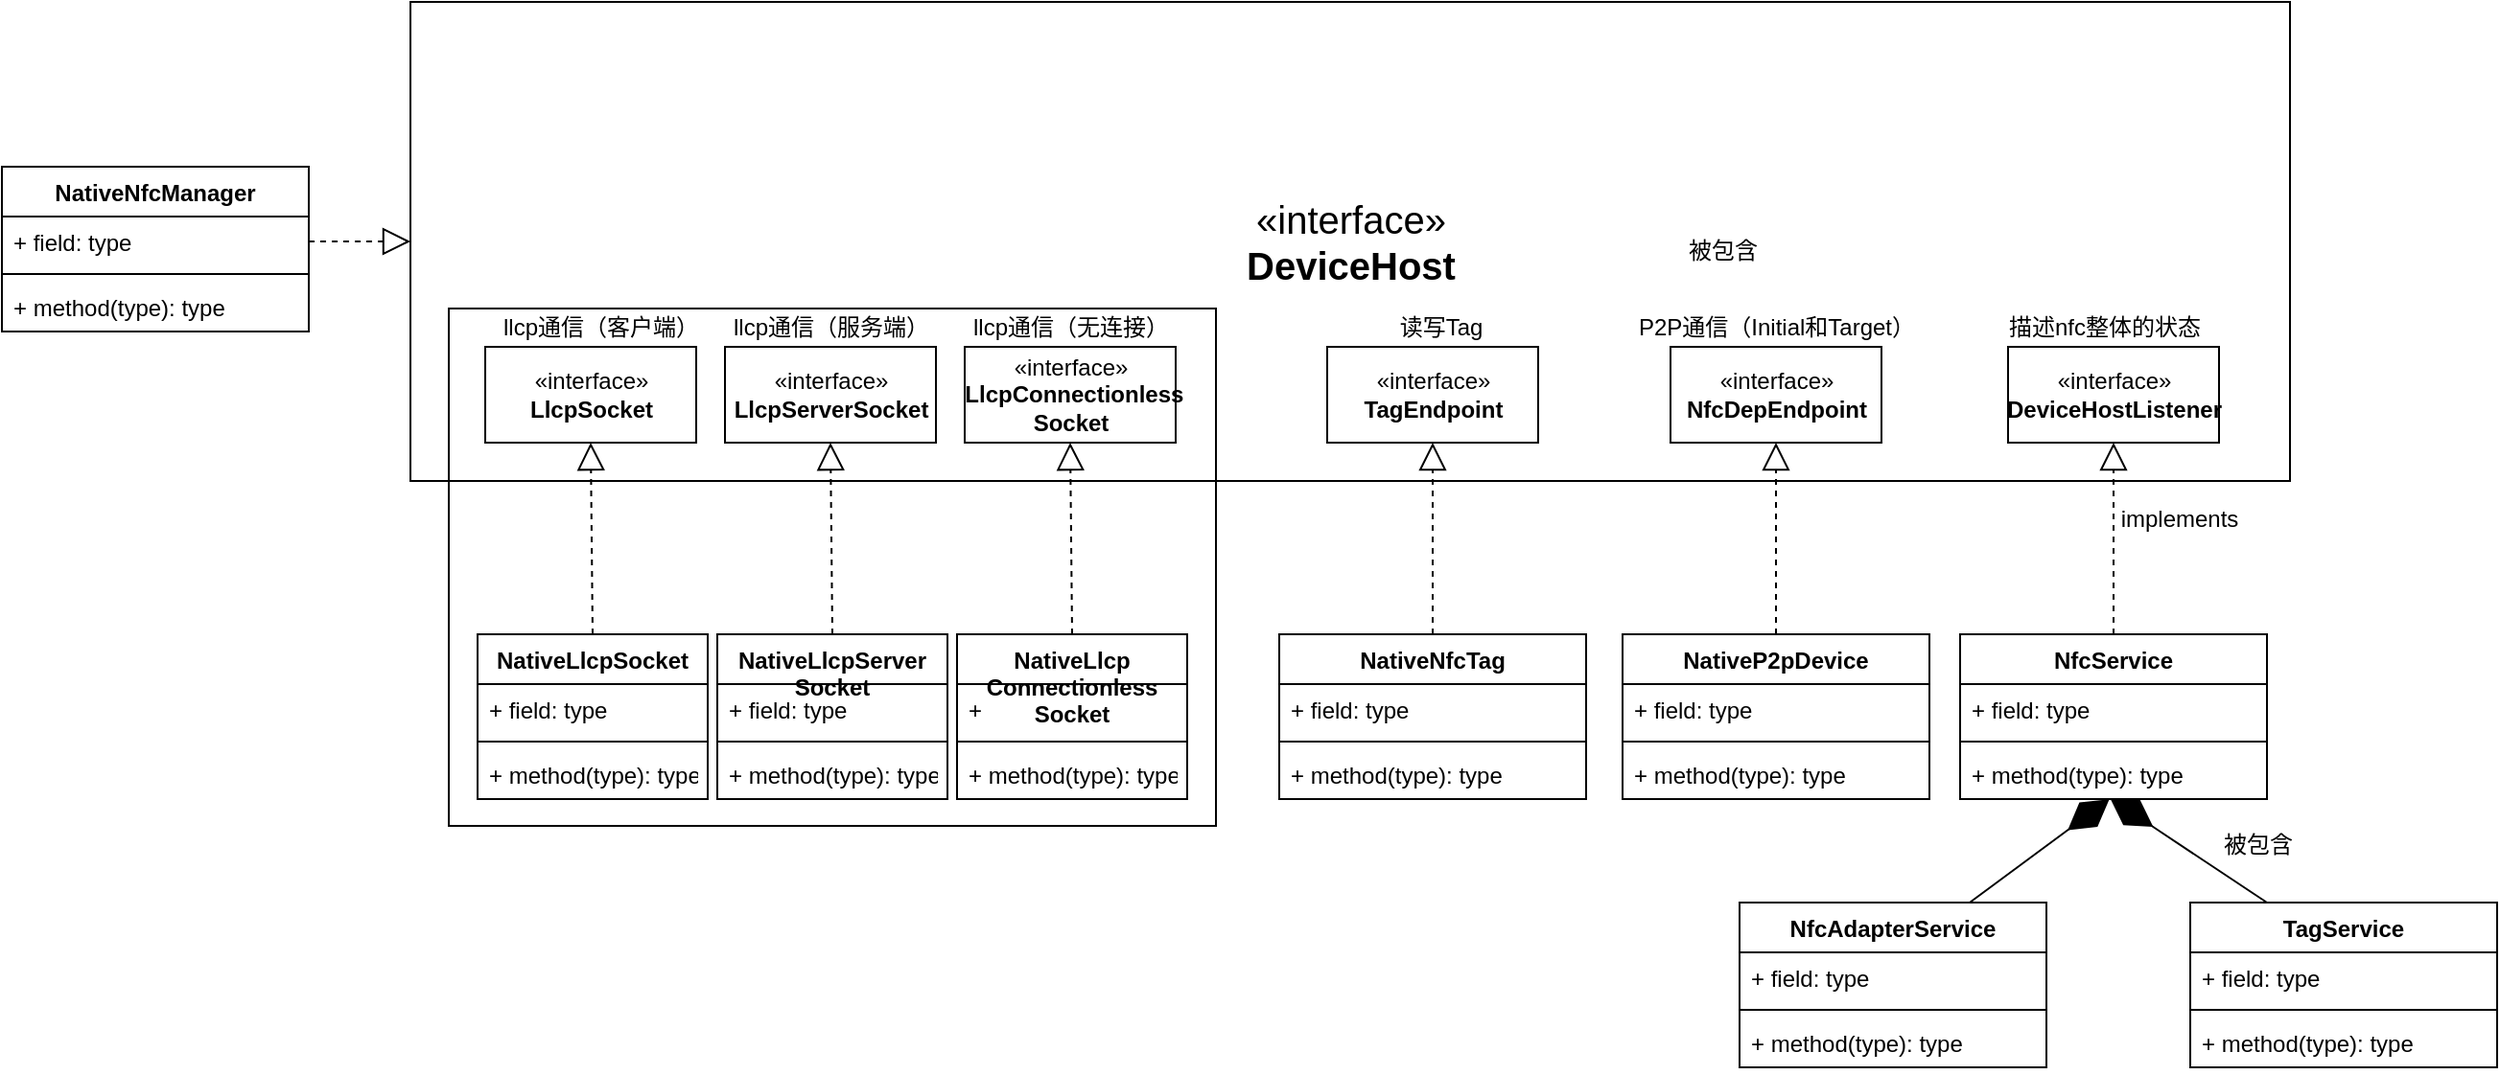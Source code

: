 <mxfile version="16.6.4" type="github">
  <diagram id="C5RBs43oDa-KdzZeNtuy" name="Page-1">
    <mxGraphModel dx="2310" dy="741" grid="1" gridSize="10" guides="1" tooltips="1" connect="1" arrows="1" fold="1" page="1" pageScale="1" pageWidth="827" pageHeight="1169" math="0" shadow="0">
      <root>
        <mxCell id="WIyWlLk6GJQsqaUBKTNV-0" />
        <mxCell id="WIyWlLk6GJQsqaUBKTNV-1" parent="WIyWlLk6GJQsqaUBKTNV-0" />
        <mxCell id="hsuY-6eP_JaVXZlSWs8Y-58" value="" style="rounded=0;whiteSpace=wrap;html=1;" parent="WIyWlLk6GJQsqaUBKTNV-1" vertex="1">
          <mxGeometry x="-260" y="200" width="400" height="270" as="geometry" />
        </mxCell>
        <mxCell id="fKuXVuJbzBg1nl2zYU1o-0" value="NfcService" style="swimlane;fontStyle=1;align=center;verticalAlign=top;childLayout=stackLayout;horizontal=1;startSize=26;horizontalStack=0;resizeParent=1;resizeParentMax=0;resizeLast=0;collapsible=1;marginBottom=0;" parent="WIyWlLk6GJQsqaUBKTNV-1" vertex="1">
          <mxGeometry x="528" y="370" width="160" height="86" as="geometry" />
        </mxCell>
        <mxCell id="fKuXVuJbzBg1nl2zYU1o-1" value="+ field: type" style="text;strokeColor=none;fillColor=none;align=left;verticalAlign=top;spacingLeft=4;spacingRight=4;overflow=hidden;rotatable=0;points=[[0,0.5],[1,0.5]];portConstraint=eastwest;" parent="fKuXVuJbzBg1nl2zYU1o-0" vertex="1">
          <mxGeometry y="26" width="160" height="26" as="geometry" />
        </mxCell>
        <mxCell id="fKuXVuJbzBg1nl2zYU1o-2" value="" style="line;strokeWidth=1;fillColor=none;align=left;verticalAlign=middle;spacingTop=-1;spacingLeft=3;spacingRight=3;rotatable=0;labelPosition=right;points=[];portConstraint=eastwest;" parent="fKuXVuJbzBg1nl2zYU1o-0" vertex="1">
          <mxGeometry y="52" width="160" height="8" as="geometry" />
        </mxCell>
        <mxCell id="fKuXVuJbzBg1nl2zYU1o-3" value="+ method(type): type" style="text;strokeColor=none;fillColor=none;align=left;verticalAlign=top;spacingLeft=4;spacingRight=4;overflow=hidden;rotatable=0;points=[[0,0.5],[1,0.5]];portConstraint=eastwest;" parent="fKuXVuJbzBg1nl2zYU1o-0" vertex="1">
          <mxGeometry y="60" width="160" height="26" as="geometry" />
        </mxCell>
        <mxCell id="fKuXVuJbzBg1nl2zYU1o-4" value="«interface»&lt;br&gt;&lt;b&gt;DeviceHostListener&lt;br&gt;&lt;/b&gt;" style="html=1;" parent="WIyWlLk6GJQsqaUBKTNV-1" vertex="1">
          <mxGeometry x="553" y="220" width="110" height="50" as="geometry" />
        </mxCell>
        <mxCell id="fKuXVuJbzBg1nl2zYU1o-5" value="" style="endArrow=block;dashed=1;endFill=0;endSize=12;html=1;rounded=0;entryX=0.5;entryY=1;entryDx=0;entryDy=0;exitX=0.5;exitY=0;exitDx=0;exitDy=0;" parent="WIyWlLk6GJQsqaUBKTNV-1" source="fKuXVuJbzBg1nl2zYU1o-0" target="fKuXVuJbzBg1nl2zYU1o-4" edge="1">
          <mxGeometry width="160" relative="1" as="geometry">
            <mxPoint x="538" y="270" as="sourcePoint" />
            <mxPoint x="698" y="270" as="targetPoint" />
          </mxGeometry>
        </mxCell>
        <mxCell id="fKuXVuJbzBg1nl2zYU1o-6" value="implements" style="text;html=1;resizable=0;autosize=1;align=center;verticalAlign=middle;points=[];fillColor=none;strokeColor=none;rounded=0;" parent="WIyWlLk6GJQsqaUBKTNV-1" vertex="1">
          <mxGeometry x="602" y="300" width="80" height="20" as="geometry" />
        </mxCell>
        <mxCell id="fKuXVuJbzBg1nl2zYU1o-7" value="&lt;font style=&quot;font-size: 20px&quot;&gt;«interface»&lt;br&gt;&lt;b&gt;DeviceHost&lt;/b&gt;&lt;/font&gt;" style="html=1;fillColor=none;" parent="WIyWlLk6GJQsqaUBKTNV-1" vertex="1">
          <mxGeometry x="-280" y="40" width="980" height="250" as="geometry" />
        </mxCell>
        <mxCell id="fKuXVuJbzBg1nl2zYU1o-9" value="被包含" style="text;html=1;resizable=0;autosize=1;align=center;verticalAlign=middle;points=[];fillColor=none;strokeColor=none;rounded=0;" parent="WIyWlLk6GJQsqaUBKTNV-1" vertex="1">
          <mxGeometry x="379" y="160" width="50" height="20" as="geometry" />
        </mxCell>
        <mxCell id="fKuXVuJbzBg1nl2zYU1o-10" value="NativeNfcManager" style="swimlane;fontStyle=1;align=center;verticalAlign=top;childLayout=stackLayout;horizontal=1;startSize=26;horizontalStack=0;resizeParent=1;resizeParentMax=0;resizeLast=0;collapsible=1;marginBottom=0;" parent="WIyWlLk6GJQsqaUBKTNV-1" vertex="1">
          <mxGeometry x="-493" y="126" width="160" height="86" as="geometry" />
        </mxCell>
        <mxCell id="fKuXVuJbzBg1nl2zYU1o-11" value="+ field: type" style="text;strokeColor=none;fillColor=none;align=left;verticalAlign=top;spacingLeft=4;spacingRight=4;overflow=hidden;rotatable=0;points=[[0,0.5],[1,0.5]];portConstraint=eastwest;" parent="fKuXVuJbzBg1nl2zYU1o-10" vertex="1">
          <mxGeometry y="26" width="160" height="26" as="geometry" />
        </mxCell>
        <mxCell id="fKuXVuJbzBg1nl2zYU1o-12" value="" style="line;strokeWidth=1;fillColor=none;align=left;verticalAlign=middle;spacingTop=-1;spacingLeft=3;spacingRight=3;rotatable=0;labelPosition=right;points=[];portConstraint=eastwest;" parent="fKuXVuJbzBg1nl2zYU1o-10" vertex="1">
          <mxGeometry y="52" width="160" height="8" as="geometry" />
        </mxCell>
        <mxCell id="fKuXVuJbzBg1nl2zYU1o-13" value="+ method(type): type" style="text;strokeColor=none;fillColor=none;align=left;verticalAlign=top;spacingLeft=4;spacingRight=4;overflow=hidden;rotatable=0;points=[[0,0.5],[1,0.5]];portConstraint=eastwest;" parent="fKuXVuJbzBg1nl2zYU1o-10" vertex="1">
          <mxGeometry y="60" width="160" height="26" as="geometry" />
        </mxCell>
        <mxCell id="fKuXVuJbzBg1nl2zYU1o-15" value="" style="endArrow=block;dashed=1;endFill=0;endSize=12;html=1;rounded=0;entryX=0;entryY=0.5;entryDx=0;entryDy=0;exitX=1;exitY=0.5;exitDx=0;exitDy=0;" parent="WIyWlLk6GJQsqaUBKTNV-1" target="fKuXVuJbzBg1nl2zYU1o-7" edge="1" source="fKuXVuJbzBg1nl2zYU1o-11">
          <mxGeometry width="160" relative="1" as="geometry">
            <mxPoint x="140" y="105" as="sourcePoint" />
            <mxPoint x="180" y="310" as="targetPoint" />
          </mxGeometry>
        </mxCell>
        <mxCell id="hsuY-6eP_JaVXZlSWs8Y-1" value="TagService" style="swimlane;fontStyle=1;align=center;verticalAlign=top;childLayout=stackLayout;horizontal=1;startSize=26;horizontalStack=0;resizeParent=1;resizeParentMax=0;resizeLast=0;collapsible=1;marginBottom=0;" parent="WIyWlLk6GJQsqaUBKTNV-1" vertex="1">
          <mxGeometry x="648" y="510" width="160" height="86" as="geometry" />
        </mxCell>
        <mxCell id="hsuY-6eP_JaVXZlSWs8Y-2" value="+ field: type" style="text;strokeColor=none;fillColor=none;align=left;verticalAlign=top;spacingLeft=4;spacingRight=4;overflow=hidden;rotatable=0;points=[[0,0.5],[1,0.5]];portConstraint=eastwest;" parent="hsuY-6eP_JaVXZlSWs8Y-1" vertex="1">
          <mxGeometry y="26" width="160" height="26" as="geometry" />
        </mxCell>
        <mxCell id="hsuY-6eP_JaVXZlSWs8Y-3" value="" style="line;strokeWidth=1;fillColor=none;align=left;verticalAlign=middle;spacingTop=-1;spacingLeft=3;spacingRight=3;rotatable=0;labelPosition=right;points=[];portConstraint=eastwest;" parent="hsuY-6eP_JaVXZlSWs8Y-1" vertex="1">
          <mxGeometry y="52" width="160" height="8" as="geometry" />
        </mxCell>
        <mxCell id="hsuY-6eP_JaVXZlSWs8Y-4" value="+ method(type): type" style="text;strokeColor=none;fillColor=none;align=left;verticalAlign=top;spacingLeft=4;spacingRight=4;overflow=hidden;rotatable=0;points=[[0,0.5],[1,0.5]];portConstraint=eastwest;" parent="hsuY-6eP_JaVXZlSWs8Y-1" vertex="1">
          <mxGeometry y="60" width="160" height="26" as="geometry" />
        </mxCell>
        <mxCell id="hsuY-6eP_JaVXZlSWs8Y-5" value="" style="endArrow=diamondThin;endFill=1;endSize=24;html=1;rounded=0;exitX=0.25;exitY=0;exitDx=0;exitDy=0;entryX=0.489;entryY=0.985;entryDx=0;entryDy=0;entryPerimeter=0;" parent="WIyWlLk6GJQsqaUBKTNV-1" source="hsuY-6eP_JaVXZlSWs8Y-1" target="fKuXVuJbzBg1nl2zYU1o-3" edge="1">
          <mxGeometry width="160" relative="1" as="geometry">
            <mxPoint x="538" y="510" as="sourcePoint" />
            <mxPoint x="698" y="510" as="targetPoint" />
          </mxGeometry>
        </mxCell>
        <mxCell id="hsuY-6eP_JaVXZlSWs8Y-6" value="被包含" style="text;html=1;resizable=0;autosize=1;align=center;verticalAlign=middle;points=[];fillColor=none;strokeColor=none;rounded=0;" parent="WIyWlLk6GJQsqaUBKTNV-1" vertex="1">
          <mxGeometry x="658" y="470" width="50" height="20" as="geometry" />
        </mxCell>
        <mxCell id="hsuY-6eP_JaVXZlSWs8Y-7" value="NfcAdapterService" style="swimlane;fontStyle=1;align=center;verticalAlign=top;childLayout=stackLayout;horizontal=1;startSize=26;horizontalStack=0;resizeParent=1;resizeParentMax=0;resizeLast=0;collapsible=1;marginBottom=0;" parent="WIyWlLk6GJQsqaUBKTNV-1" vertex="1">
          <mxGeometry x="413" y="510" width="160" height="86" as="geometry" />
        </mxCell>
        <mxCell id="hsuY-6eP_JaVXZlSWs8Y-8" value="+ field: type" style="text;strokeColor=none;fillColor=none;align=left;verticalAlign=top;spacingLeft=4;spacingRight=4;overflow=hidden;rotatable=0;points=[[0,0.5],[1,0.5]];portConstraint=eastwest;" parent="hsuY-6eP_JaVXZlSWs8Y-7" vertex="1">
          <mxGeometry y="26" width="160" height="26" as="geometry" />
        </mxCell>
        <mxCell id="hsuY-6eP_JaVXZlSWs8Y-9" value="" style="line;strokeWidth=1;fillColor=none;align=left;verticalAlign=middle;spacingTop=-1;spacingLeft=3;spacingRight=3;rotatable=0;labelPosition=right;points=[];portConstraint=eastwest;" parent="hsuY-6eP_JaVXZlSWs8Y-7" vertex="1">
          <mxGeometry y="52" width="160" height="8" as="geometry" />
        </mxCell>
        <mxCell id="hsuY-6eP_JaVXZlSWs8Y-10" value="+ method(type): type" style="text;strokeColor=none;fillColor=none;align=left;verticalAlign=top;spacingLeft=4;spacingRight=4;overflow=hidden;rotatable=0;points=[[0,0.5],[1,0.5]];portConstraint=eastwest;" parent="hsuY-6eP_JaVXZlSWs8Y-7" vertex="1">
          <mxGeometry y="60" width="160" height="26" as="geometry" />
        </mxCell>
        <mxCell id="hsuY-6eP_JaVXZlSWs8Y-11" value="" style="endArrow=diamondThin;endFill=1;endSize=24;html=1;rounded=0;exitX=0.75;exitY=0;exitDx=0;exitDy=0;entryX=0.486;entryY=1.006;entryDx=0;entryDy=0;entryPerimeter=0;" parent="WIyWlLk6GJQsqaUBKTNV-1" source="hsuY-6eP_JaVXZlSWs8Y-7" target="fKuXVuJbzBg1nl2zYU1o-3" edge="1">
          <mxGeometry width="160" relative="1" as="geometry">
            <mxPoint x="328" y="460" as="sourcePoint" />
            <mxPoint x="608" y="450" as="targetPoint" />
          </mxGeometry>
        </mxCell>
        <mxCell id="hsuY-6eP_JaVXZlSWs8Y-12" value="«interface»&lt;br&gt;&lt;b&gt;TagEndpoint&lt;/b&gt;" style="html=1;" parent="WIyWlLk6GJQsqaUBKTNV-1" vertex="1">
          <mxGeometry x="198" y="220" width="110" height="50" as="geometry" />
        </mxCell>
        <mxCell id="hsuY-6eP_JaVXZlSWs8Y-14" value="«interface»&lt;br&gt;&lt;b&gt;NfcDepEndpoint&lt;/b&gt;" style="html=1;" parent="WIyWlLk6GJQsqaUBKTNV-1" vertex="1">
          <mxGeometry x="377" y="220" width="110" height="50" as="geometry" />
        </mxCell>
        <mxCell id="hsuY-6eP_JaVXZlSWs8Y-16" value="«interface»&lt;br&gt;&lt;b&gt;&amp;nbsp;LlcpConnectionless&lt;br&gt;Socket&lt;/b&gt;" style="html=1;" parent="WIyWlLk6GJQsqaUBKTNV-1" vertex="1">
          <mxGeometry x="9" y="220" width="110" height="50" as="geometry" />
        </mxCell>
        <mxCell id="hsuY-6eP_JaVXZlSWs8Y-18" value="读写Tag" style="text;html=1;resizable=0;autosize=1;align=center;verticalAlign=middle;points=[];fillColor=none;strokeColor=none;rounded=0;" parent="WIyWlLk6GJQsqaUBKTNV-1" vertex="1">
          <mxGeometry x="227" y="200" width="60" height="20" as="geometry" />
        </mxCell>
        <mxCell id="hsuY-6eP_JaVXZlSWs8Y-19" value="llcp通信（无连接）" style="text;html=1;resizable=0;autosize=1;align=center;verticalAlign=middle;points=[];fillColor=none;strokeColor=none;rounded=0;" parent="WIyWlLk6GJQsqaUBKTNV-1" vertex="1">
          <mxGeometry x="4" y="200" width="120" height="20" as="geometry" />
        </mxCell>
        <mxCell id="hsuY-6eP_JaVXZlSWs8Y-20" value="P2P通信（Initial和Target）" style="text;html=1;resizable=0;autosize=1;align=center;verticalAlign=middle;points=[];fillColor=none;strokeColor=none;rounded=0;" parent="WIyWlLk6GJQsqaUBKTNV-1" vertex="1">
          <mxGeometry x="352" y="200" width="160" height="20" as="geometry" />
        </mxCell>
        <mxCell id="hsuY-6eP_JaVXZlSWs8Y-21" value="描述nfc整体的状态" style="text;html=1;resizable=0;autosize=1;align=center;verticalAlign=middle;points=[];fillColor=none;strokeColor=none;rounded=0;" parent="WIyWlLk6GJQsqaUBKTNV-1" vertex="1">
          <mxGeometry x="543" y="200" width="120" height="20" as="geometry" />
        </mxCell>
        <mxCell id="hsuY-6eP_JaVXZlSWs8Y-22" value="NativeNfcTag" style="swimlane;fontStyle=1;align=center;verticalAlign=top;childLayout=stackLayout;horizontal=1;startSize=26;horizontalStack=0;resizeParent=1;resizeParentMax=0;resizeLast=0;collapsible=1;marginBottom=0;" parent="WIyWlLk6GJQsqaUBKTNV-1" vertex="1">
          <mxGeometry x="173" y="370" width="160" height="86" as="geometry" />
        </mxCell>
        <mxCell id="hsuY-6eP_JaVXZlSWs8Y-23" value="+ field: type" style="text;strokeColor=none;fillColor=none;align=left;verticalAlign=top;spacingLeft=4;spacingRight=4;overflow=hidden;rotatable=0;points=[[0,0.5],[1,0.5]];portConstraint=eastwest;" parent="hsuY-6eP_JaVXZlSWs8Y-22" vertex="1">
          <mxGeometry y="26" width="160" height="26" as="geometry" />
        </mxCell>
        <mxCell id="hsuY-6eP_JaVXZlSWs8Y-24" value="" style="line;strokeWidth=1;fillColor=none;align=left;verticalAlign=middle;spacingTop=-1;spacingLeft=3;spacingRight=3;rotatable=0;labelPosition=right;points=[];portConstraint=eastwest;" parent="hsuY-6eP_JaVXZlSWs8Y-22" vertex="1">
          <mxGeometry y="52" width="160" height="8" as="geometry" />
        </mxCell>
        <mxCell id="hsuY-6eP_JaVXZlSWs8Y-25" value="+ method(type): type" style="text;strokeColor=none;fillColor=none;align=left;verticalAlign=top;spacingLeft=4;spacingRight=4;overflow=hidden;rotatable=0;points=[[0,0.5],[1,0.5]];portConstraint=eastwest;" parent="hsuY-6eP_JaVXZlSWs8Y-22" vertex="1">
          <mxGeometry y="60" width="160" height="26" as="geometry" />
        </mxCell>
        <mxCell id="hsuY-6eP_JaVXZlSWs8Y-26" value="" style="endArrow=block;dashed=1;endFill=0;endSize=12;html=1;rounded=0;entryX=0.5;entryY=1;entryDx=0;entryDy=0;exitX=0.5;exitY=0;exitDx=0;exitDy=0;" parent="WIyWlLk6GJQsqaUBKTNV-1" source="hsuY-6eP_JaVXZlSWs8Y-22" target="hsuY-6eP_JaVXZlSWs8Y-12" edge="1">
          <mxGeometry width="160" relative="1" as="geometry">
            <mxPoint x="217" y="320" as="sourcePoint" />
            <mxPoint x="377" y="320" as="targetPoint" />
          </mxGeometry>
        </mxCell>
        <mxCell id="hsuY-6eP_JaVXZlSWs8Y-27" value="NativeP2pDevice" style="swimlane;fontStyle=1;align=center;verticalAlign=top;childLayout=stackLayout;horizontal=1;startSize=26;horizontalStack=0;resizeParent=1;resizeParentMax=0;resizeLast=0;collapsible=1;marginBottom=0;" parent="WIyWlLk6GJQsqaUBKTNV-1" vertex="1">
          <mxGeometry x="352" y="370" width="160" height="86" as="geometry" />
        </mxCell>
        <mxCell id="hsuY-6eP_JaVXZlSWs8Y-28" value="+ field: type" style="text;strokeColor=none;fillColor=none;align=left;verticalAlign=top;spacingLeft=4;spacingRight=4;overflow=hidden;rotatable=0;points=[[0,0.5],[1,0.5]];portConstraint=eastwest;" parent="hsuY-6eP_JaVXZlSWs8Y-27" vertex="1">
          <mxGeometry y="26" width="160" height="26" as="geometry" />
        </mxCell>
        <mxCell id="hsuY-6eP_JaVXZlSWs8Y-29" value="" style="line;strokeWidth=1;fillColor=none;align=left;verticalAlign=middle;spacingTop=-1;spacingLeft=3;spacingRight=3;rotatable=0;labelPosition=right;points=[];portConstraint=eastwest;" parent="hsuY-6eP_JaVXZlSWs8Y-27" vertex="1">
          <mxGeometry y="52" width="160" height="8" as="geometry" />
        </mxCell>
        <mxCell id="hsuY-6eP_JaVXZlSWs8Y-30" value="+ method(type): type" style="text;strokeColor=none;fillColor=none;align=left;verticalAlign=top;spacingLeft=4;spacingRight=4;overflow=hidden;rotatable=0;points=[[0,0.5],[1,0.5]];portConstraint=eastwest;" parent="hsuY-6eP_JaVXZlSWs8Y-27" vertex="1">
          <mxGeometry y="60" width="160" height="26" as="geometry" />
        </mxCell>
        <mxCell id="hsuY-6eP_JaVXZlSWs8Y-32" value="" style="endArrow=block;dashed=1;endFill=0;endSize=12;html=1;rounded=0;entryX=0.5;entryY=1;entryDx=0;entryDy=0;exitX=0.5;exitY=0;exitDx=0;exitDy=0;" parent="WIyWlLk6GJQsqaUBKTNV-1" source="hsuY-6eP_JaVXZlSWs8Y-27" target="hsuY-6eP_JaVXZlSWs8Y-14" edge="1">
          <mxGeometry width="160" relative="1" as="geometry">
            <mxPoint x="437" y="360" as="sourcePoint" />
            <mxPoint x="557" y="310" as="targetPoint" />
          </mxGeometry>
        </mxCell>
        <mxCell id="hsuY-6eP_JaVXZlSWs8Y-34" value="«interface»&lt;br&gt;&lt;b&gt;LlcpServerSocket&lt;/b&gt;" style="html=1;" parent="WIyWlLk6GJQsqaUBKTNV-1" vertex="1">
          <mxGeometry x="-116" y="220" width="110" height="50" as="geometry" />
        </mxCell>
        <mxCell id="hsuY-6eP_JaVXZlSWs8Y-35" value="«interface»&lt;br&gt;&lt;b&gt;LlcpSocket&lt;/b&gt;" style="html=1;" parent="WIyWlLk6GJQsqaUBKTNV-1" vertex="1">
          <mxGeometry x="-241" y="220" width="110" height="50" as="geometry" />
        </mxCell>
        <mxCell id="hsuY-6eP_JaVXZlSWs8Y-40" value="llcp通信（客户端）" style="text;html=1;resizable=0;autosize=1;align=center;verticalAlign=middle;points=[];fillColor=none;strokeColor=none;rounded=0;" parent="WIyWlLk6GJQsqaUBKTNV-1" vertex="1">
          <mxGeometry x="-241" y="200" width="120" height="20" as="geometry" />
        </mxCell>
        <mxCell id="hsuY-6eP_JaVXZlSWs8Y-42" value="llcp通信（服务端）" style="text;html=1;resizable=0;autosize=1;align=center;verticalAlign=middle;points=[];fillColor=none;strokeColor=none;rounded=0;" parent="WIyWlLk6GJQsqaUBKTNV-1" vertex="1">
          <mxGeometry x="-121" y="200" width="120" height="20" as="geometry" />
        </mxCell>
        <mxCell id="hsuY-6eP_JaVXZlSWs8Y-43" value="NativeLlcp&#xa;Connectionless&#xa;Socket" style="swimlane;fontStyle=1;align=center;verticalAlign=top;childLayout=stackLayout;horizontal=1;startSize=26;horizontalStack=0;resizeParent=1;resizeParentMax=0;resizeLast=0;collapsible=1;marginBottom=0;" parent="WIyWlLk6GJQsqaUBKTNV-1" vertex="1">
          <mxGeometry x="5" y="370" width="120" height="86" as="geometry" />
        </mxCell>
        <mxCell id="hsuY-6eP_JaVXZlSWs8Y-44" value="+ " style="text;strokeColor=none;fillColor=none;align=left;verticalAlign=top;spacingLeft=4;spacingRight=4;overflow=hidden;rotatable=0;points=[[0,0.5],[1,0.5]];portConstraint=eastwest;" parent="hsuY-6eP_JaVXZlSWs8Y-43" vertex="1">
          <mxGeometry y="26" width="120" height="26" as="geometry" />
        </mxCell>
        <mxCell id="hsuY-6eP_JaVXZlSWs8Y-45" value="" style="line;strokeWidth=1;fillColor=none;align=left;verticalAlign=middle;spacingTop=-1;spacingLeft=3;spacingRight=3;rotatable=0;labelPosition=right;points=[];portConstraint=eastwest;" parent="hsuY-6eP_JaVXZlSWs8Y-43" vertex="1">
          <mxGeometry y="52" width="120" height="8" as="geometry" />
        </mxCell>
        <mxCell id="hsuY-6eP_JaVXZlSWs8Y-46" value="+ method(type): type" style="text;strokeColor=none;fillColor=none;align=left;verticalAlign=top;spacingLeft=4;spacingRight=4;overflow=hidden;rotatable=0;points=[[0,0.5],[1,0.5]];portConstraint=eastwest;" parent="hsuY-6eP_JaVXZlSWs8Y-43" vertex="1">
          <mxGeometry y="60" width="120" height="26" as="geometry" />
        </mxCell>
        <mxCell id="hsuY-6eP_JaVXZlSWs8Y-47" value="NativeLlcpServer&#xa;Socket" style="swimlane;fontStyle=1;align=center;verticalAlign=top;childLayout=stackLayout;horizontal=1;startSize=26;horizontalStack=0;resizeParent=1;resizeParentMax=0;resizeLast=0;collapsible=1;marginBottom=0;" parent="WIyWlLk6GJQsqaUBKTNV-1" vertex="1">
          <mxGeometry x="-120" y="370" width="120" height="86" as="geometry" />
        </mxCell>
        <mxCell id="hsuY-6eP_JaVXZlSWs8Y-48" value="+ field: type" style="text;strokeColor=none;fillColor=none;align=left;verticalAlign=top;spacingLeft=4;spacingRight=4;overflow=hidden;rotatable=0;points=[[0,0.5],[1,0.5]];portConstraint=eastwest;" parent="hsuY-6eP_JaVXZlSWs8Y-47" vertex="1">
          <mxGeometry y="26" width="120" height="26" as="geometry" />
        </mxCell>
        <mxCell id="hsuY-6eP_JaVXZlSWs8Y-49" value="" style="line;strokeWidth=1;fillColor=none;align=left;verticalAlign=middle;spacingTop=-1;spacingLeft=3;spacingRight=3;rotatable=0;labelPosition=right;points=[];portConstraint=eastwest;" parent="hsuY-6eP_JaVXZlSWs8Y-47" vertex="1">
          <mxGeometry y="52" width="120" height="8" as="geometry" />
        </mxCell>
        <mxCell id="hsuY-6eP_JaVXZlSWs8Y-50" value="+ method(type): type" style="text;strokeColor=none;fillColor=none;align=left;verticalAlign=top;spacingLeft=4;spacingRight=4;overflow=hidden;rotatable=0;points=[[0,0.5],[1,0.5]];portConstraint=eastwest;" parent="hsuY-6eP_JaVXZlSWs8Y-47" vertex="1">
          <mxGeometry y="60" width="120" height="26" as="geometry" />
        </mxCell>
        <mxCell id="hsuY-6eP_JaVXZlSWs8Y-51" value="NativeLlcpSocket" style="swimlane;fontStyle=1;align=center;verticalAlign=top;childLayout=stackLayout;horizontal=1;startSize=26;horizontalStack=0;resizeParent=1;resizeParentMax=0;resizeLast=0;collapsible=1;marginBottom=0;" parent="WIyWlLk6GJQsqaUBKTNV-1" vertex="1">
          <mxGeometry x="-245" y="370" width="120" height="86" as="geometry" />
        </mxCell>
        <mxCell id="hsuY-6eP_JaVXZlSWs8Y-52" value="+ field: type" style="text;strokeColor=none;fillColor=none;align=left;verticalAlign=top;spacingLeft=4;spacingRight=4;overflow=hidden;rotatable=0;points=[[0,0.5],[1,0.5]];portConstraint=eastwest;" parent="hsuY-6eP_JaVXZlSWs8Y-51" vertex="1">
          <mxGeometry y="26" width="120" height="26" as="geometry" />
        </mxCell>
        <mxCell id="hsuY-6eP_JaVXZlSWs8Y-53" value="" style="line;strokeWidth=1;fillColor=none;align=left;verticalAlign=middle;spacingTop=-1;spacingLeft=3;spacingRight=3;rotatable=0;labelPosition=right;points=[];portConstraint=eastwest;" parent="hsuY-6eP_JaVXZlSWs8Y-51" vertex="1">
          <mxGeometry y="52" width="120" height="8" as="geometry" />
        </mxCell>
        <mxCell id="hsuY-6eP_JaVXZlSWs8Y-54" value="+ method(type): type" style="text;strokeColor=none;fillColor=none;align=left;verticalAlign=top;spacingLeft=4;spacingRight=4;overflow=hidden;rotatable=0;points=[[0,0.5],[1,0.5]];portConstraint=eastwest;" parent="hsuY-6eP_JaVXZlSWs8Y-51" vertex="1">
          <mxGeometry y="60" width="120" height="26" as="geometry" />
        </mxCell>
        <mxCell id="hsuY-6eP_JaVXZlSWs8Y-55" value="" style="endArrow=block;dashed=1;endFill=0;endSize=12;html=1;rounded=0;entryX=0.5;entryY=1;entryDx=0;entryDy=0;exitX=0.5;exitY=0;exitDx=0;exitDy=0;" parent="WIyWlLk6GJQsqaUBKTNV-1" source="hsuY-6eP_JaVXZlSWs8Y-43" target="hsuY-6eP_JaVXZlSWs8Y-16" edge="1">
          <mxGeometry width="160" relative="1" as="geometry">
            <mxPoint x="40" y="320" as="sourcePoint" />
            <mxPoint x="200" y="320" as="targetPoint" />
          </mxGeometry>
        </mxCell>
        <mxCell id="hsuY-6eP_JaVXZlSWs8Y-56" value="" style="endArrow=block;dashed=1;endFill=0;endSize=12;html=1;rounded=0;entryX=0.5;entryY=1;entryDx=0;entryDy=0;exitX=0.5;exitY=0;exitDx=0;exitDy=0;" parent="WIyWlLk6GJQsqaUBKTNV-1" source="hsuY-6eP_JaVXZlSWs8Y-47" target="hsuY-6eP_JaVXZlSWs8Y-34" edge="1">
          <mxGeometry width="160" relative="1" as="geometry">
            <mxPoint x="-90" y="310" as="sourcePoint" />
            <mxPoint x="70" y="310" as="targetPoint" />
          </mxGeometry>
        </mxCell>
        <mxCell id="hsuY-6eP_JaVXZlSWs8Y-57" value="" style="endArrow=block;dashed=1;endFill=0;endSize=12;html=1;rounded=0;entryX=0.5;entryY=1;entryDx=0;entryDy=0;exitX=0.5;exitY=0;exitDx=0;exitDy=0;" parent="WIyWlLk6GJQsqaUBKTNV-1" source="hsuY-6eP_JaVXZlSWs8Y-51" target="hsuY-6eP_JaVXZlSWs8Y-35" edge="1">
          <mxGeometry width="160" relative="1" as="geometry">
            <mxPoint x="-180" y="290" as="sourcePoint" />
            <mxPoint x="-20" y="290" as="targetPoint" />
          </mxGeometry>
        </mxCell>
      </root>
    </mxGraphModel>
  </diagram>
</mxfile>
